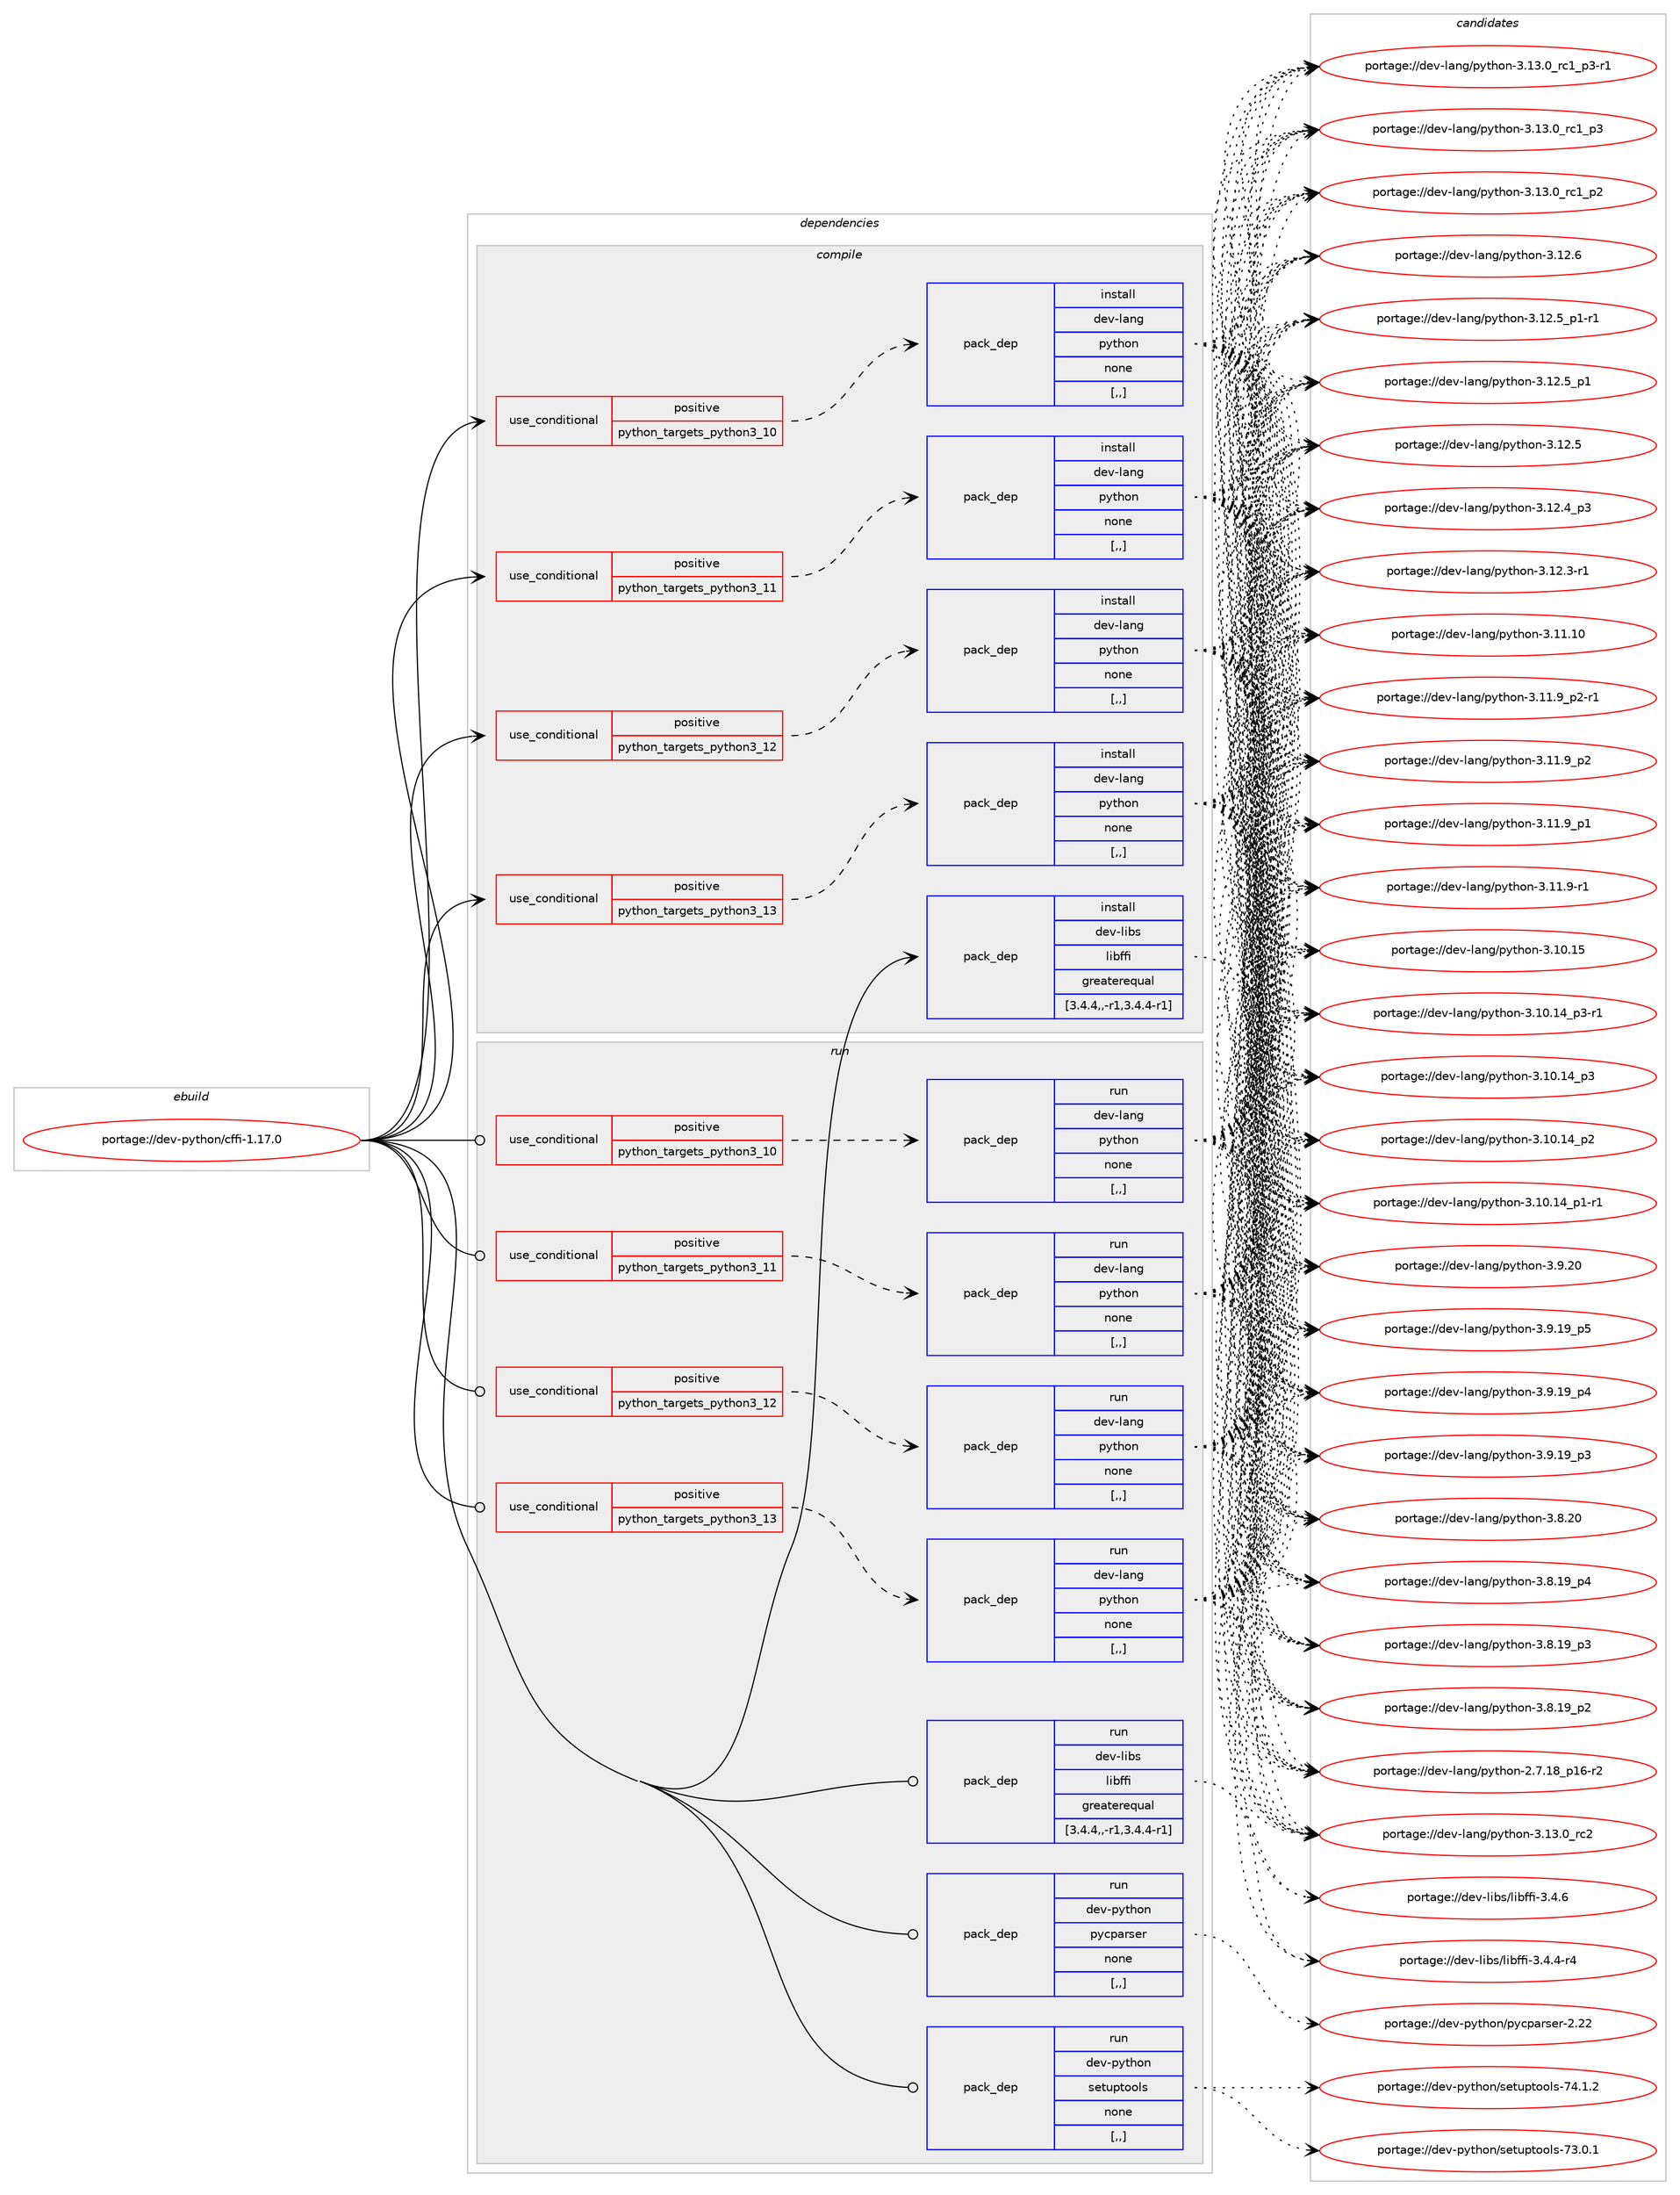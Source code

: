 digraph prolog {

# *************
# Graph options
# *************

newrank=true;
concentrate=true;
compound=true;
graph [rankdir=LR,fontname=Helvetica,fontsize=10,ranksep=1.5];#, ranksep=2.5, nodesep=0.2];
edge  [arrowhead=vee];
node  [fontname=Helvetica,fontsize=10];

# **********
# The ebuild
# **********

subgraph cluster_leftcol {
color=gray;
label=<<i>ebuild</i>>;
id [label="portage://dev-python/cffi-1.17.0", color=red, width=4, href="../dev-python/cffi-1.17.0.svg"];
}

# ****************
# The dependencies
# ****************

subgraph cluster_midcol {
color=gray;
label=<<i>dependencies</i>>;
subgraph cluster_compile {
fillcolor="#eeeeee";
style=filled;
label=<<i>compile</i>>;
subgraph cond161855 {
dependency637735 [label=<<TABLE BORDER="0" CELLBORDER="1" CELLSPACING="0" CELLPADDING="4"><TR><TD ROWSPAN="3" CELLPADDING="10">use_conditional</TD></TR><TR><TD>positive</TD></TR><TR><TD>python_targets_python3_10</TD></TR></TABLE>>, shape=none, color=red];
subgraph pack471063 {
dependency637736 [label=<<TABLE BORDER="0" CELLBORDER="1" CELLSPACING="0" CELLPADDING="4" WIDTH="220"><TR><TD ROWSPAN="6" CELLPADDING="30">pack_dep</TD></TR><TR><TD WIDTH="110">install</TD></TR><TR><TD>dev-lang</TD></TR><TR><TD>python</TD></TR><TR><TD>none</TD></TR><TR><TD>[,,]</TD></TR></TABLE>>, shape=none, color=blue];
}
dependency637735:e -> dependency637736:w [weight=20,style="dashed",arrowhead="vee"];
}
id:e -> dependency637735:w [weight=20,style="solid",arrowhead="vee"];
subgraph cond161856 {
dependency637737 [label=<<TABLE BORDER="0" CELLBORDER="1" CELLSPACING="0" CELLPADDING="4"><TR><TD ROWSPAN="3" CELLPADDING="10">use_conditional</TD></TR><TR><TD>positive</TD></TR><TR><TD>python_targets_python3_11</TD></TR></TABLE>>, shape=none, color=red];
subgraph pack471064 {
dependency637738 [label=<<TABLE BORDER="0" CELLBORDER="1" CELLSPACING="0" CELLPADDING="4" WIDTH="220"><TR><TD ROWSPAN="6" CELLPADDING="30">pack_dep</TD></TR><TR><TD WIDTH="110">install</TD></TR><TR><TD>dev-lang</TD></TR><TR><TD>python</TD></TR><TR><TD>none</TD></TR><TR><TD>[,,]</TD></TR></TABLE>>, shape=none, color=blue];
}
dependency637737:e -> dependency637738:w [weight=20,style="dashed",arrowhead="vee"];
}
id:e -> dependency637737:w [weight=20,style="solid",arrowhead="vee"];
subgraph cond161857 {
dependency637739 [label=<<TABLE BORDER="0" CELLBORDER="1" CELLSPACING="0" CELLPADDING="4"><TR><TD ROWSPAN="3" CELLPADDING="10">use_conditional</TD></TR><TR><TD>positive</TD></TR><TR><TD>python_targets_python3_12</TD></TR></TABLE>>, shape=none, color=red];
subgraph pack471065 {
dependency637740 [label=<<TABLE BORDER="0" CELLBORDER="1" CELLSPACING="0" CELLPADDING="4" WIDTH="220"><TR><TD ROWSPAN="6" CELLPADDING="30">pack_dep</TD></TR><TR><TD WIDTH="110">install</TD></TR><TR><TD>dev-lang</TD></TR><TR><TD>python</TD></TR><TR><TD>none</TD></TR><TR><TD>[,,]</TD></TR></TABLE>>, shape=none, color=blue];
}
dependency637739:e -> dependency637740:w [weight=20,style="dashed",arrowhead="vee"];
}
id:e -> dependency637739:w [weight=20,style="solid",arrowhead="vee"];
subgraph cond161858 {
dependency637741 [label=<<TABLE BORDER="0" CELLBORDER="1" CELLSPACING="0" CELLPADDING="4"><TR><TD ROWSPAN="3" CELLPADDING="10">use_conditional</TD></TR><TR><TD>positive</TD></TR><TR><TD>python_targets_python3_13</TD></TR></TABLE>>, shape=none, color=red];
subgraph pack471066 {
dependency637742 [label=<<TABLE BORDER="0" CELLBORDER="1" CELLSPACING="0" CELLPADDING="4" WIDTH="220"><TR><TD ROWSPAN="6" CELLPADDING="30">pack_dep</TD></TR><TR><TD WIDTH="110">install</TD></TR><TR><TD>dev-lang</TD></TR><TR><TD>python</TD></TR><TR><TD>none</TD></TR><TR><TD>[,,]</TD></TR></TABLE>>, shape=none, color=blue];
}
dependency637741:e -> dependency637742:w [weight=20,style="dashed",arrowhead="vee"];
}
id:e -> dependency637741:w [weight=20,style="solid",arrowhead="vee"];
subgraph pack471067 {
dependency637743 [label=<<TABLE BORDER="0" CELLBORDER="1" CELLSPACING="0" CELLPADDING="4" WIDTH="220"><TR><TD ROWSPAN="6" CELLPADDING="30">pack_dep</TD></TR><TR><TD WIDTH="110">install</TD></TR><TR><TD>dev-libs</TD></TR><TR><TD>libffi</TD></TR><TR><TD>greaterequal</TD></TR><TR><TD>[3.4.4,,-r1,3.4.4-r1]</TD></TR></TABLE>>, shape=none, color=blue];
}
id:e -> dependency637743:w [weight=20,style="solid",arrowhead="vee"];
}
subgraph cluster_compileandrun {
fillcolor="#eeeeee";
style=filled;
label=<<i>compile and run</i>>;
}
subgraph cluster_run {
fillcolor="#eeeeee";
style=filled;
label=<<i>run</i>>;
subgraph cond161859 {
dependency637744 [label=<<TABLE BORDER="0" CELLBORDER="1" CELLSPACING="0" CELLPADDING="4"><TR><TD ROWSPAN="3" CELLPADDING="10">use_conditional</TD></TR><TR><TD>positive</TD></TR><TR><TD>python_targets_python3_10</TD></TR></TABLE>>, shape=none, color=red];
subgraph pack471068 {
dependency637745 [label=<<TABLE BORDER="0" CELLBORDER="1" CELLSPACING="0" CELLPADDING="4" WIDTH="220"><TR><TD ROWSPAN="6" CELLPADDING="30">pack_dep</TD></TR><TR><TD WIDTH="110">run</TD></TR><TR><TD>dev-lang</TD></TR><TR><TD>python</TD></TR><TR><TD>none</TD></TR><TR><TD>[,,]</TD></TR></TABLE>>, shape=none, color=blue];
}
dependency637744:e -> dependency637745:w [weight=20,style="dashed",arrowhead="vee"];
}
id:e -> dependency637744:w [weight=20,style="solid",arrowhead="odot"];
subgraph cond161860 {
dependency637746 [label=<<TABLE BORDER="0" CELLBORDER="1" CELLSPACING="0" CELLPADDING="4"><TR><TD ROWSPAN="3" CELLPADDING="10">use_conditional</TD></TR><TR><TD>positive</TD></TR><TR><TD>python_targets_python3_11</TD></TR></TABLE>>, shape=none, color=red];
subgraph pack471069 {
dependency637747 [label=<<TABLE BORDER="0" CELLBORDER="1" CELLSPACING="0" CELLPADDING="4" WIDTH="220"><TR><TD ROWSPAN="6" CELLPADDING="30">pack_dep</TD></TR><TR><TD WIDTH="110">run</TD></TR><TR><TD>dev-lang</TD></TR><TR><TD>python</TD></TR><TR><TD>none</TD></TR><TR><TD>[,,]</TD></TR></TABLE>>, shape=none, color=blue];
}
dependency637746:e -> dependency637747:w [weight=20,style="dashed",arrowhead="vee"];
}
id:e -> dependency637746:w [weight=20,style="solid",arrowhead="odot"];
subgraph cond161861 {
dependency637748 [label=<<TABLE BORDER="0" CELLBORDER="1" CELLSPACING="0" CELLPADDING="4"><TR><TD ROWSPAN="3" CELLPADDING="10">use_conditional</TD></TR><TR><TD>positive</TD></TR><TR><TD>python_targets_python3_12</TD></TR></TABLE>>, shape=none, color=red];
subgraph pack471070 {
dependency637749 [label=<<TABLE BORDER="0" CELLBORDER="1" CELLSPACING="0" CELLPADDING="4" WIDTH="220"><TR><TD ROWSPAN="6" CELLPADDING="30">pack_dep</TD></TR><TR><TD WIDTH="110">run</TD></TR><TR><TD>dev-lang</TD></TR><TR><TD>python</TD></TR><TR><TD>none</TD></TR><TR><TD>[,,]</TD></TR></TABLE>>, shape=none, color=blue];
}
dependency637748:e -> dependency637749:w [weight=20,style="dashed",arrowhead="vee"];
}
id:e -> dependency637748:w [weight=20,style="solid",arrowhead="odot"];
subgraph cond161862 {
dependency637750 [label=<<TABLE BORDER="0" CELLBORDER="1" CELLSPACING="0" CELLPADDING="4"><TR><TD ROWSPAN="3" CELLPADDING="10">use_conditional</TD></TR><TR><TD>positive</TD></TR><TR><TD>python_targets_python3_13</TD></TR></TABLE>>, shape=none, color=red];
subgraph pack471071 {
dependency637751 [label=<<TABLE BORDER="0" CELLBORDER="1" CELLSPACING="0" CELLPADDING="4" WIDTH="220"><TR><TD ROWSPAN="6" CELLPADDING="30">pack_dep</TD></TR><TR><TD WIDTH="110">run</TD></TR><TR><TD>dev-lang</TD></TR><TR><TD>python</TD></TR><TR><TD>none</TD></TR><TR><TD>[,,]</TD></TR></TABLE>>, shape=none, color=blue];
}
dependency637750:e -> dependency637751:w [weight=20,style="dashed",arrowhead="vee"];
}
id:e -> dependency637750:w [weight=20,style="solid",arrowhead="odot"];
subgraph pack471072 {
dependency637752 [label=<<TABLE BORDER="0" CELLBORDER="1" CELLSPACING="0" CELLPADDING="4" WIDTH="220"><TR><TD ROWSPAN="6" CELLPADDING="30">pack_dep</TD></TR><TR><TD WIDTH="110">run</TD></TR><TR><TD>dev-libs</TD></TR><TR><TD>libffi</TD></TR><TR><TD>greaterequal</TD></TR><TR><TD>[3.4.4,,-r1,3.4.4-r1]</TD></TR></TABLE>>, shape=none, color=blue];
}
id:e -> dependency637752:w [weight=20,style="solid",arrowhead="odot"];
subgraph pack471073 {
dependency637753 [label=<<TABLE BORDER="0" CELLBORDER="1" CELLSPACING="0" CELLPADDING="4" WIDTH="220"><TR><TD ROWSPAN="6" CELLPADDING="30">pack_dep</TD></TR><TR><TD WIDTH="110">run</TD></TR><TR><TD>dev-python</TD></TR><TR><TD>pycparser</TD></TR><TR><TD>none</TD></TR><TR><TD>[,,]</TD></TR></TABLE>>, shape=none, color=blue];
}
id:e -> dependency637753:w [weight=20,style="solid",arrowhead="odot"];
subgraph pack471074 {
dependency637754 [label=<<TABLE BORDER="0" CELLBORDER="1" CELLSPACING="0" CELLPADDING="4" WIDTH="220"><TR><TD ROWSPAN="6" CELLPADDING="30">pack_dep</TD></TR><TR><TD WIDTH="110">run</TD></TR><TR><TD>dev-python</TD></TR><TR><TD>setuptools</TD></TR><TR><TD>none</TD></TR><TR><TD>[,,]</TD></TR></TABLE>>, shape=none, color=blue];
}
id:e -> dependency637754:w [weight=20,style="solid",arrowhead="odot"];
}
}

# **************
# The candidates
# **************

subgraph cluster_choices {
rank=same;
color=gray;
label=<<i>candidates</i>>;

subgraph choice471063 {
color=black;
nodesep=1;
choice10010111845108971101034711212111610411111045514649514648951149950 [label="portage://dev-lang/python-3.13.0_rc2", color=red, width=4,href="../dev-lang/python-3.13.0_rc2.svg"];
choice1001011184510897110103471121211161041111104551464951464895114994995112514511449 [label="portage://dev-lang/python-3.13.0_rc1_p3-r1", color=red, width=4,href="../dev-lang/python-3.13.0_rc1_p3-r1.svg"];
choice100101118451089711010347112121116104111110455146495146489511499499511251 [label="portage://dev-lang/python-3.13.0_rc1_p3", color=red, width=4,href="../dev-lang/python-3.13.0_rc1_p3.svg"];
choice100101118451089711010347112121116104111110455146495146489511499499511250 [label="portage://dev-lang/python-3.13.0_rc1_p2", color=red, width=4,href="../dev-lang/python-3.13.0_rc1_p2.svg"];
choice10010111845108971101034711212111610411111045514649504654 [label="portage://dev-lang/python-3.12.6", color=red, width=4,href="../dev-lang/python-3.12.6.svg"];
choice1001011184510897110103471121211161041111104551464950465395112494511449 [label="portage://dev-lang/python-3.12.5_p1-r1", color=red, width=4,href="../dev-lang/python-3.12.5_p1-r1.svg"];
choice100101118451089711010347112121116104111110455146495046539511249 [label="portage://dev-lang/python-3.12.5_p1", color=red, width=4,href="../dev-lang/python-3.12.5_p1.svg"];
choice10010111845108971101034711212111610411111045514649504653 [label="portage://dev-lang/python-3.12.5", color=red, width=4,href="../dev-lang/python-3.12.5.svg"];
choice100101118451089711010347112121116104111110455146495046529511251 [label="portage://dev-lang/python-3.12.4_p3", color=red, width=4,href="../dev-lang/python-3.12.4_p3.svg"];
choice100101118451089711010347112121116104111110455146495046514511449 [label="portage://dev-lang/python-3.12.3-r1", color=red, width=4,href="../dev-lang/python-3.12.3-r1.svg"];
choice1001011184510897110103471121211161041111104551464949464948 [label="portage://dev-lang/python-3.11.10", color=red, width=4,href="../dev-lang/python-3.11.10.svg"];
choice1001011184510897110103471121211161041111104551464949465795112504511449 [label="portage://dev-lang/python-3.11.9_p2-r1", color=red, width=4,href="../dev-lang/python-3.11.9_p2-r1.svg"];
choice100101118451089711010347112121116104111110455146494946579511250 [label="portage://dev-lang/python-3.11.9_p2", color=red, width=4,href="../dev-lang/python-3.11.9_p2.svg"];
choice100101118451089711010347112121116104111110455146494946579511249 [label="portage://dev-lang/python-3.11.9_p1", color=red, width=4,href="../dev-lang/python-3.11.9_p1.svg"];
choice100101118451089711010347112121116104111110455146494946574511449 [label="portage://dev-lang/python-3.11.9-r1", color=red, width=4,href="../dev-lang/python-3.11.9-r1.svg"];
choice1001011184510897110103471121211161041111104551464948464953 [label="portage://dev-lang/python-3.10.15", color=red, width=4,href="../dev-lang/python-3.10.15.svg"];
choice100101118451089711010347112121116104111110455146494846495295112514511449 [label="portage://dev-lang/python-3.10.14_p3-r1", color=red, width=4,href="../dev-lang/python-3.10.14_p3-r1.svg"];
choice10010111845108971101034711212111610411111045514649484649529511251 [label="portage://dev-lang/python-3.10.14_p3", color=red, width=4,href="../dev-lang/python-3.10.14_p3.svg"];
choice10010111845108971101034711212111610411111045514649484649529511250 [label="portage://dev-lang/python-3.10.14_p2", color=red, width=4,href="../dev-lang/python-3.10.14_p2.svg"];
choice100101118451089711010347112121116104111110455146494846495295112494511449 [label="portage://dev-lang/python-3.10.14_p1-r1", color=red, width=4,href="../dev-lang/python-3.10.14_p1-r1.svg"];
choice10010111845108971101034711212111610411111045514657465048 [label="portage://dev-lang/python-3.9.20", color=red, width=4,href="../dev-lang/python-3.9.20.svg"];
choice100101118451089711010347112121116104111110455146574649579511253 [label="portage://dev-lang/python-3.9.19_p5", color=red, width=4,href="../dev-lang/python-3.9.19_p5.svg"];
choice100101118451089711010347112121116104111110455146574649579511252 [label="portage://dev-lang/python-3.9.19_p4", color=red, width=4,href="../dev-lang/python-3.9.19_p4.svg"];
choice100101118451089711010347112121116104111110455146574649579511251 [label="portage://dev-lang/python-3.9.19_p3", color=red, width=4,href="../dev-lang/python-3.9.19_p3.svg"];
choice10010111845108971101034711212111610411111045514656465048 [label="portage://dev-lang/python-3.8.20", color=red, width=4,href="../dev-lang/python-3.8.20.svg"];
choice100101118451089711010347112121116104111110455146564649579511252 [label="portage://dev-lang/python-3.8.19_p4", color=red, width=4,href="../dev-lang/python-3.8.19_p4.svg"];
choice100101118451089711010347112121116104111110455146564649579511251 [label="portage://dev-lang/python-3.8.19_p3", color=red, width=4,href="../dev-lang/python-3.8.19_p3.svg"];
choice100101118451089711010347112121116104111110455146564649579511250 [label="portage://dev-lang/python-3.8.19_p2", color=red, width=4,href="../dev-lang/python-3.8.19_p2.svg"];
choice100101118451089711010347112121116104111110455046554649569511249544511450 [label="portage://dev-lang/python-2.7.18_p16-r2", color=red, width=4,href="../dev-lang/python-2.7.18_p16-r2.svg"];
dependency637736:e -> choice10010111845108971101034711212111610411111045514649514648951149950:w [style=dotted,weight="100"];
dependency637736:e -> choice1001011184510897110103471121211161041111104551464951464895114994995112514511449:w [style=dotted,weight="100"];
dependency637736:e -> choice100101118451089711010347112121116104111110455146495146489511499499511251:w [style=dotted,weight="100"];
dependency637736:e -> choice100101118451089711010347112121116104111110455146495146489511499499511250:w [style=dotted,weight="100"];
dependency637736:e -> choice10010111845108971101034711212111610411111045514649504654:w [style=dotted,weight="100"];
dependency637736:e -> choice1001011184510897110103471121211161041111104551464950465395112494511449:w [style=dotted,weight="100"];
dependency637736:e -> choice100101118451089711010347112121116104111110455146495046539511249:w [style=dotted,weight="100"];
dependency637736:e -> choice10010111845108971101034711212111610411111045514649504653:w [style=dotted,weight="100"];
dependency637736:e -> choice100101118451089711010347112121116104111110455146495046529511251:w [style=dotted,weight="100"];
dependency637736:e -> choice100101118451089711010347112121116104111110455146495046514511449:w [style=dotted,weight="100"];
dependency637736:e -> choice1001011184510897110103471121211161041111104551464949464948:w [style=dotted,weight="100"];
dependency637736:e -> choice1001011184510897110103471121211161041111104551464949465795112504511449:w [style=dotted,weight="100"];
dependency637736:e -> choice100101118451089711010347112121116104111110455146494946579511250:w [style=dotted,weight="100"];
dependency637736:e -> choice100101118451089711010347112121116104111110455146494946579511249:w [style=dotted,weight="100"];
dependency637736:e -> choice100101118451089711010347112121116104111110455146494946574511449:w [style=dotted,weight="100"];
dependency637736:e -> choice1001011184510897110103471121211161041111104551464948464953:w [style=dotted,weight="100"];
dependency637736:e -> choice100101118451089711010347112121116104111110455146494846495295112514511449:w [style=dotted,weight="100"];
dependency637736:e -> choice10010111845108971101034711212111610411111045514649484649529511251:w [style=dotted,weight="100"];
dependency637736:e -> choice10010111845108971101034711212111610411111045514649484649529511250:w [style=dotted,weight="100"];
dependency637736:e -> choice100101118451089711010347112121116104111110455146494846495295112494511449:w [style=dotted,weight="100"];
dependency637736:e -> choice10010111845108971101034711212111610411111045514657465048:w [style=dotted,weight="100"];
dependency637736:e -> choice100101118451089711010347112121116104111110455146574649579511253:w [style=dotted,weight="100"];
dependency637736:e -> choice100101118451089711010347112121116104111110455146574649579511252:w [style=dotted,weight="100"];
dependency637736:e -> choice100101118451089711010347112121116104111110455146574649579511251:w [style=dotted,weight="100"];
dependency637736:e -> choice10010111845108971101034711212111610411111045514656465048:w [style=dotted,weight="100"];
dependency637736:e -> choice100101118451089711010347112121116104111110455146564649579511252:w [style=dotted,weight="100"];
dependency637736:e -> choice100101118451089711010347112121116104111110455146564649579511251:w [style=dotted,weight="100"];
dependency637736:e -> choice100101118451089711010347112121116104111110455146564649579511250:w [style=dotted,weight="100"];
dependency637736:e -> choice100101118451089711010347112121116104111110455046554649569511249544511450:w [style=dotted,weight="100"];
}
subgraph choice471064 {
color=black;
nodesep=1;
choice10010111845108971101034711212111610411111045514649514648951149950 [label="portage://dev-lang/python-3.13.0_rc2", color=red, width=4,href="../dev-lang/python-3.13.0_rc2.svg"];
choice1001011184510897110103471121211161041111104551464951464895114994995112514511449 [label="portage://dev-lang/python-3.13.0_rc1_p3-r1", color=red, width=4,href="../dev-lang/python-3.13.0_rc1_p3-r1.svg"];
choice100101118451089711010347112121116104111110455146495146489511499499511251 [label="portage://dev-lang/python-3.13.0_rc1_p3", color=red, width=4,href="../dev-lang/python-3.13.0_rc1_p3.svg"];
choice100101118451089711010347112121116104111110455146495146489511499499511250 [label="portage://dev-lang/python-3.13.0_rc1_p2", color=red, width=4,href="../dev-lang/python-3.13.0_rc1_p2.svg"];
choice10010111845108971101034711212111610411111045514649504654 [label="portage://dev-lang/python-3.12.6", color=red, width=4,href="../dev-lang/python-3.12.6.svg"];
choice1001011184510897110103471121211161041111104551464950465395112494511449 [label="portage://dev-lang/python-3.12.5_p1-r1", color=red, width=4,href="../dev-lang/python-3.12.5_p1-r1.svg"];
choice100101118451089711010347112121116104111110455146495046539511249 [label="portage://dev-lang/python-3.12.5_p1", color=red, width=4,href="../dev-lang/python-3.12.5_p1.svg"];
choice10010111845108971101034711212111610411111045514649504653 [label="portage://dev-lang/python-3.12.5", color=red, width=4,href="../dev-lang/python-3.12.5.svg"];
choice100101118451089711010347112121116104111110455146495046529511251 [label="portage://dev-lang/python-3.12.4_p3", color=red, width=4,href="../dev-lang/python-3.12.4_p3.svg"];
choice100101118451089711010347112121116104111110455146495046514511449 [label="portage://dev-lang/python-3.12.3-r1", color=red, width=4,href="../dev-lang/python-3.12.3-r1.svg"];
choice1001011184510897110103471121211161041111104551464949464948 [label="portage://dev-lang/python-3.11.10", color=red, width=4,href="../dev-lang/python-3.11.10.svg"];
choice1001011184510897110103471121211161041111104551464949465795112504511449 [label="portage://dev-lang/python-3.11.9_p2-r1", color=red, width=4,href="../dev-lang/python-3.11.9_p2-r1.svg"];
choice100101118451089711010347112121116104111110455146494946579511250 [label="portage://dev-lang/python-3.11.9_p2", color=red, width=4,href="../dev-lang/python-3.11.9_p2.svg"];
choice100101118451089711010347112121116104111110455146494946579511249 [label="portage://dev-lang/python-3.11.9_p1", color=red, width=4,href="../dev-lang/python-3.11.9_p1.svg"];
choice100101118451089711010347112121116104111110455146494946574511449 [label="portage://dev-lang/python-3.11.9-r1", color=red, width=4,href="../dev-lang/python-3.11.9-r1.svg"];
choice1001011184510897110103471121211161041111104551464948464953 [label="portage://dev-lang/python-3.10.15", color=red, width=4,href="../dev-lang/python-3.10.15.svg"];
choice100101118451089711010347112121116104111110455146494846495295112514511449 [label="portage://dev-lang/python-3.10.14_p3-r1", color=red, width=4,href="../dev-lang/python-3.10.14_p3-r1.svg"];
choice10010111845108971101034711212111610411111045514649484649529511251 [label="portage://dev-lang/python-3.10.14_p3", color=red, width=4,href="../dev-lang/python-3.10.14_p3.svg"];
choice10010111845108971101034711212111610411111045514649484649529511250 [label="portage://dev-lang/python-3.10.14_p2", color=red, width=4,href="../dev-lang/python-3.10.14_p2.svg"];
choice100101118451089711010347112121116104111110455146494846495295112494511449 [label="portage://dev-lang/python-3.10.14_p1-r1", color=red, width=4,href="../dev-lang/python-3.10.14_p1-r1.svg"];
choice10010111845108971101034711212111610411111045514657465048 [label="portage://dev-lang/python-3.9.20", color=red, width=4,href="../dev-lang/python-3.9.20.svg"];
choice100101118451089711010347112121116104111110455146574649579511253 [label="portage://dev-lang/python-3.9.19_p5", color=red, width=4,href="../dev-lang/python-3.9.19_p5.svg"];
choice100101118451089711010347112121116104111110455146574649579511252 [label="portage://dev-lang/python-3.9.19_p4", color=red, width=4,href="../dev-lang/python-3.9.19_p4.svg"];
choice100101118451089711010347112121116104111110455146574649579511251 [label="portage://dev-lang/python-3.9.19_p3", color=red, width=4,href="../dev-lang/python-3.9.19_p3.svg"];
choice10010111845108971101034711212111610411111045514656465048 [label="portage://dev-lang/python-3.8.20", color=red, width=4,href="../dev-lang/python-3.8.20.svg"];
choice100101118451089711010347112121116104111110455146564649579511252 [label="portage://dev-lang/python-3.8.19_p4", color=red, width=4,href="../dev-lang/python-3.8.19_p4.svg"];
choice100101118451089711010347112121116104111110455146564649579511251 [label="portage://dev-lang/python-3.8.19_p3", color=red, width=4,href="../dev-lang/python-3.8.19_p3.svg"];
choice100101118451089711010347112121116104111110455146564649579511250 [label="portage://dev-lang/python-3.8.19_p2", color=red, width=4,href="../dev-lang/python-3.8.19_p2.svg"];
choice100101118451089711010347112121116104111110455046554649569511249544511450 [label="portage://dev-lang/python-2.7.18_p16-r2", color=red, width=4,href="../dev-lang/python-2.7.18_p16-r2.svg"];
dependency637738:e -> choice10010111845108971101034711212111610411111045514649514648951149950:w [style=dotted,weight="100"];
dependency637738:e -> choice1001011184510897110103471121211161041111104551464951464895114994995112514511449:w [style=dotted,weight="100"];
dependency637738:e -> choice100101118451089711010347112121116104111110455146495146489511499499511251:w [style=dotted,weight="100"];
dependency637738:e -> choice100101118451089711010347112121116104111110455146495146489511499499511250:w [style=dotted,weight="100"];
dependency637738:e -> choice10010111845108971101034711212111610411111045514649504654:w [style=dotted,weight="100"];
dependency637738:e -> choice1001011184510897110103471121211161041111104551464950465395112494511449:w [style=dotted,weight="100"];
dependency637738:e -> choice100101118451089711010347112121116104111110455146495046539511249:w [style=dotted,weight="100"];
dependency637738:e -> choice10010111845108971101034711212111610411111045514649504653:w [style=dotted,weight="100"];
dependency637738:e -> choice100101118451089711010347112121116104111110455146495046529511251:w [style=dotted,weight="100"];
dependency637738:e -> choice100101118451089711010347112121116104111110455146495046514511449:w [style=dotted,weight="100"];
dependency637738:e -> choice1001011184510897110103471121211161041111104551464949464948:w [style=dotted,weight="100"];
dependency637738:e -> choice1001011184510897110103471121211161041111104551464949465795112504511449:w [style=dotted,weight="100"];
dependency637738:e -> choice100101118451089711010347112121116104111110455146494946579511250:w [style=dotted,weight="100"];
dependency637738:e -> choice100101118451089711010347112121116104111110455146494946579511249:w [style=dotted,weight="100"];
dependency637738:e -> choice100101118451089711010347112121116104111110455146494946574511449:w [style=dotted,weight="100"];
dependency637738:e -> choice1001011184510897110103471121211161041111104551464948464953:w [style=dotted,weight="100"];
dependency637738:e -> choice100101118451089711010347112121116104111110455146494846495295112514511449:w [style=dotted,weight="100"];
dependency637738:e -> choice10010111845108971101034711212111610411111045514649484649529511251:w [style=dotted,weight="100"];
dependency637738:e -> choice10010111845108971101034711212111610411111045514649484649529511250:w [style=dotted,weight="100"];
dependency637738:e -> choice100101118451089711010347112121116104111110455146494846495295112494511449:w [style=dotted,weight="100"];
dependency637738:e -> choice10010111845108971101034711212111610411111045514657465048:w [style=dotted,weight="100"];
dependency637738:e -> choice100101118451089711010347112121116104111110455146574649579511253:w [style=dotted,weight="100"];
dependency637738:e -> choice100101118451089711010347112121116104111110455146574649579511252:w [style=dotted,weight="100"];
dependency637738:e -> choice100101118451089711010347112121116104111110455146574649579511251:w [style=dotted,weight="100"];
dependency637738:e -> choice10010111845108971101034711212111610411111045514656465048:w [style=dotted,weight="100"];
dependency637738:e -> choice100101118451089711010347112121116104111110455146564649579511252:w [style=dotted,weight="100"];
dependency637738:e -> choice100101118451089711010347112121116104111110455146564649579511251:w [style=dotted,weight="100"];
dependency637738:e -> choice100101118451089711010347112121116104111110455146564649579511250:w [style=dotted,weight="100"];
dependency637738:e -> choice100101118451089711010347112121116104111110455046554649569511249544511450:w [style=dotted,weight="100"];
}
subgraph choice471065 {
color=black;
nodesep=1;
choice10010111845108971101034711212111610411111045514649514648951149950 [label="portage://dev-lang/python-3.13.0_rc2", color=red, width=4,href="../dev-lang/python-3.13.0_rc2.svg"];
choice1001011184510897110103471121211161041111104551464951464895114994995112514511449 [label="portage://dev-lang/python-3.13.0_rc1_p3-r1", color=red, width=4,href="../dev-lang/python-3.13.0_rc1_p3-r1.svg"];
choice100101118451089711010347112121116104111110455146495146489511499499511251 [label="portage://dev-lang/python-3.13.0_rc1_p3", color=red, width=4,href="../dev-lang/python-3.13.0_rc1_p3.svg"];
choice100101118451089711010347112121116104111110455146495146489511499499511250 [label="portage://dev-lang/python-3.13.0_rc1_p2", color=red, width=4,href="../dev-lang/python-3.13.0_rc1_p2.svg"];
choice10010111845108971101034711212111610411111045514649504654 [label="portage://dev-lang/python-3.12.6", color=red, width=4,href="../dev-lang/python-3.12.6.svg"];
choice1001011184510897110103471121211161041111104551464950465395112494511449 [label="portage://dev-lang/python-3.12.5_p1-r1", color=red, width=4,href="../dev-lang/python-3.12.5_p1-r1.svg"];
choice100101118451089711010347112121116104111110455146495046539511249 [label="portage://dev-lang/python-3.12.5_p1", color=red, width=4,href="../dev-lang/python-3.12.5_p1.svg"];
choice10010111845108971101034711212111610411111045514649504653 [label="portage://dev-lang/python-3.12.5", color=red, width=4,href="../dev-lang/python-3.12.5.svg"];
choice100101118451089711010347112121116104111110455146495046529511251 [label="portage://dev-lang/python-3.12.4_p3", color=red, width=4,href="../dev-lang/python-3.12.4_p3.svg"];
choice100101118451089711010347112121116104111110455146495046514511449 [label="portage://dev-lang/python-3.12.3-r1", color=red, width=4,href="../dev-lang/python-3.12.3-r1.svg"];
choice1001011184510897110103471121211161041111104551464949464948 [label="portage://dev-lang/python-3.11.10", color=red, width=4,href="../dev-lang/python-3.11.10.svg"];
choice1001011184510897110103471121211161041111104551464949465795112504511449 [label="portage://dev-lang/python-3.11.9_p2-r1", color=red, width=4,href="../dev-lang/python-3.11.9_p2-r1.svg"];
choice100101118451089711010347112121116104111110455146494946579511250 [label="portage://dev-lang/python-3.11.9_p2", color=red, width=4,href="../dev-lang/python-3.11.9_p2.svg"];
choice100101118451089711010347112121116104111110455146494946579511249 [label="portage://dev-lang/python-3.11.9_p1", color=red, width=4,href="../dev-lang/python-3.11.9_p1.svg"];
choice100101118451089711010347112121116104111110455146494946574511449 [label="portage://dev-lang/python-3.11.9-r1", color=red, width=4,href="../dev-lang/python-3.11.9-r1.svg"];
choice1001011184510897110103471121211161041111104551464948464953 [label="portage://dev-lang/python-3.10.15", color=red, width=4,href="../dev-lang/python-3.10.15.svg"];
choice100101118451089711010347112121116104111110455146494846495295112514511449 [label="portage://dev-lang/python-3.10.14_p3-r1", color=red, width=4,href="../dev-lang/python-3.10.14_p3-r1.svg"];
choice10010111845108971101034711212111610411111045514649484649529511251 [label="portage://dev-lang/python-3.10.14_p3", color=red, width=4,href="../dev-lang/python-3.10.14_p3.svg"];
choice10010111845108971101034711212111610411111045514649484649529511250 [label="portage://dev-lang/python-3.10.14_p2", color=red, width=4,href="../dev-lang/python-3.10.14_p2.svg"];
choice100101118451089711010347112121116104111110455146494846495295112494511449 [label="portage://dev-lang/python-3.10.14_p1-r1", color=red, width=4,href="../dev-lang/python-3.10.14_p1-r1.svg"];
choice10010111845108971101034711212111610411111045514657465048 [label="portage://dev-lang/python-3.9.20", color=red, width=4,href="../dev-lang/python-3.9.20.svg"];
choice100101118451089711010347112121116104111110455146574649579511253 [label="portage://dev-lang/python-3.9.19_p5", color=red, width=4,href="../dev-lang/python-3.9.19_p5.svg"];
choice100101118451089711010347112121116104111110455146574649579511252 [label="portage://dev-lang/python-3.9.19_p4", color=red, width=4,href="../dev-lang/python-3.9.19_p4.svg"];
choice100101118451089711010347112121116104111110455146574649579511251 [label="portage://dev-lang/python-3.9.19_p3", color=red, width=4,href="../dev-lang/python-3.9.19_p3.svg"];
choice10010111845108971101034711212111610411111045514656465048 [label="portage://dev-lang/python-3.8.20", color=red, width=4,href="../dev-lang/python-3.8.20.svg"];
choice100101118451089711010347112121116104111110455146564649579511252 [label="portage://dev-lang/python-3.8.19_p4", color=red, width=4,href="../dev-lang/python-3.8.19_p4.svg"];
choice100101118451089711010347112121116104111110455146564649579511251 [label="portage://dev-lang/python-3.8.19_p3", color=red, width=4,href="../dev-lang/python-3.8.19_p3.svg"];
choice100101118451089711010347112121116104111110455146564649579511250 [label="portage://dev-lang/python-3.8.19_p2", color=red, width=4,href="../dev-lang/python-3.8.19_p2.svg"];
choice100101118451089711010347112121116104111110455046554649569511249544511450 [label="portage://dev-lang/python-2.7.18_p16-r2", color=red, width=4,href="../dev-lang/python-2.7.18_p16-r2.svg"];
dependency637740:e -> choice10010111845108971101034711212111610411111045514649514648951149950:w [style=dotted,weight="100"];
dependency637740:e -> choice1001011184510897110103471121211161041111104551464951464895114994995112514511449:w [style=dotted,weight="100"];
dependency637740:e -> choice100101118451089711010347112121116104111110455146495146489511499499511251:w [style=dotted,weight="100"];
dependency637740:e -> choice100101118451089711010347112121116104111110455146495146489511499499511250:w [style=dotted,weight="100"];
dependency637740:e -> choice10010111845108971101034711212111610411111045514649504654:w [style=dotted,weight="100"];
dependency637740:e -> choice1001011184510897110103471121211161041111104551464950465395112494511449:w [style=dotted,weight="100"];
dependency637740:e -> choice100101118451089711010347112121116104111110455146495046539511249:w [style=dotted,weight="100"];
dependency637740:e -> choice10010111845108971101034711212111610411111045514649504653:w [style=dotted,weight="100"];
dependency637740:e -> choice100101118451089711010347112121116104111110455146495046529511251:w [style=dotted,weight="100"];
dependency637740:e -> choice100101118451089711010347112121116104111110455146495046514511449:w [style=dotted,weight="100"];
dependency637740:e -> choice1001011184510897110103471121211161041111104551464949464948:w [style=dotted,weight="100"];
dependency637740:e -> choice1001011184510897110103471121211161041111104551464949465795112504511449:w [style=dotted,weight="100"];
dependency637740:e -> choice100101118451089711010347112121116104111110455146494946579511250:w [style=dotted,weight="100"];
dependency637740:e -> choice100101118451089711010347112121116104111110455146494946579511249:w [style=dotted,weight="100"];
dependency637740:e -> choice100101118451089711010347112121116104111110455146494946574511449:w [style=dotted,weight="100"];
dependency637740:e -> choice1001011184510897110103471121211161041111104551464948464953:w [style=dotted,weight="100"];
dependency637740:e -> choice100101118451089711010347112121116104111110455146494846495295112514511449:w [style=dotted,weight="100"];
dependency637740:e -> choice10010111845108971101034711212111610411111045514649484649529511251:w [style=dotted,weight="100"];
dependency637740:e -> choice10010111845108971101034711212111610411111045514649484649529511250:w [style=dotted,weight="100"];
dependency637740:e -> choice100101118451089711010347112121116104111110455146494846495295112494511449:w [style=dotted,weight="100"];
dependency637740:e -> choice10010111845108971101034711212111610411111045514657465048:w [style=dotted,weight="100"];
dependency637740:e -> choice100101118451089711010347112121116104111110455146574649579511253:w [style=dotted,weight="100"];
dependency637740:e -> choice100101118451089711010347112121116104111110455146574649579511252:w [style=dotted,weight="100"];
dependency637740:e -> choice100101118451089711010347112121116104111110455146574649579511251:w [style=dotted,weight="100"];
dependency637740:e -> choice10010111845108971101034711212111610411111045514656465048:w [style=dotted,weight="100"];
dependency637740:e -> choice100101118451089711010347112121116104111110455146564649579511252:w [style=dotted,weight="100"];
dependency637740:e -> choice100101118451089711010347112121116104111110455146564649579511251:w [style=dotted,weight="100"];
dependency637740:e -> choice100101118451089711010347112121116104111110455146564649579511250:w [style=dotted,weight="100"];
dependency637740:e -> choice100101118451089711010347112121116104111110455046554649569511249544511450:w [style=dotted,weight="100"];
}
subgraph choice471066 {
color=black;
nodesep=1;
choice10010111845108971101034711212111610411111045514649514648951149950 [label="portage://dev-lang/python-3.13.0_rc2", color=red, width=4,href="../dev-lang/python-3.13.0_rc2.svg"];
choice1001011184510897110103471121211161041111104551464951464895114994995112514511449 [label="portage://dev-lang/python-3.13.0_rc1_p3-r1", color=red, width=4,href="../dev-lang/python-3.13.0_rc1_p3-r1.svg"];
choice100101118451089711010347112121116104111110455146495146489511499499511251 [label="portage://dev-lang/python-3.13.0_rc1_p3", color=red, width=4,href="../dev-lang/python-3.13.0_rc1_p3.svg"];
choice100101118451089711010347112121116104111110455146495146489511499499511250 [label="portage://dev-lang/python-3.13.0_rc1_p2", color=red, width=4,href="../dev-lang/python-3.13.0_rc1_p2.svg"];
choice10010111845108971101034711212111610411111045514649504654 [label="portage://dev-lang/python-3.12.6", color=red, width=4,href="../dev-lang/python-3.12.6.svg"];
choice1001011184510897110103471121211161041111104551464950465395112494511449 [label="portage://dev-lang/python-3.12.5_p1-r1", color=red, width=4,href="../dev-lang/python-3.12.5_p1-r1.svg"];
choice100101118451089711010347112121116104111110455146495046539511249 [label="portage://dev-lang/python-3.12.5_p1", color=red, width=4,href="../dev-lang/python-3.12.5_p1.svg"];
choice10010111845108971101034711212111610411111045514649504653 [label="portage://dev-lang/python-3.12.5", color=red, width=4,href="../dev-lang/python-3.12.5.svg"];
choice100101118451089711010347112121116104111110455146495046529511251 [label="portage://dev-lang/python-3.12.4_p3", color=red, width=4,href="../dev-lang/python-3.12.4_p3.svg"];
choice100101118451089711010347112121116104111110455146495046514511449 [label="portage://dev-lang/python-3.12.3-r1", color=red, width=4,href="../dev-lang/python-3.12.3-r1.svg"];
choice1001011184510897110103471121211161041111104551464949464948 [label="portage://dev-lang/python-3.11.10", color=red, width=4,href="../dev-lang/python-3.11.10.svg"];
choice1001011184510897110103471121211161041111104551464949465795112504511449 [label="portage://dev-lang/python-3.11.9_p2-r1", color=red, width=4,href="../dev-lang/python-3.11.9_p2-r1.svg"];
choice100101118451089711010347112121116104111110455146494946579511250 [label="portage://dev-lang/python-3.11.9_p2", color=red, width=4,href="../dev-lang/python-3.11.9_p2.svg"];
choice100101118451089711010347112121116104111110455146494946579511249 [label="portage://dev-lang/python-3.11.9_p1", color=red, width=4,href="../dev-lang/python-3.11.9_p1.svg"];
choice100101118451089711010347112121116104111110455146494946574511449 [label="portage://dev-lang/python-3.11.9-r1", color=red, width=4,href="../dev-lang/python-3.11.9-r1.svg"];
choice1001011184510897110103471121211161041111104551464948464953 [label="portage://dev-lang/python-3.10.15", color=red, width=4,href="../dev-lang/python-3.10.15.svg"];
choice100101118451089711010347112121116104111110455146494846495295112514511449 [label="portage://dev-lang/python-3.10.14_p3-r1", color=red, width=4,href="../dev-lang/python-3.10.14_p3-r1.svg"];
choice10010111845108971101034711212111610411111045514649484649529511251 [label="portage://dev-lang/python-3.10.14_p3", color=red, width=4,href="../dev-lang/python-3.10.14_p3.svg"];
choice10010111845108971101034711212111610411111045514649484649529511250 [label="portage://dev-lang/python-3.10.14_p2", color=red, width=4,href="../dev-lang/python-3.10.14_p2.svg"];
choice100101118451089711010347112121116104111110455146494846495295112494511449 [label="portage://dev-lang/python-3.10.14_p1-r1", color=red, width=4,href="../dev-lang/python-3.10.14_p1-r1.svg"];
choice10010111845108971101034711212111610411111045514657465048 [label="portage://dev-lang/python-3.9.20", color=red, width=4,href="../dev-lang/python-3.9.20.svg"];
choice100101118451089711010347112121116104111110455146574649579511253 [label="portage://dev-lang/python-3.9.19_p5", color=red, width=4,href="../dev-lang/python-3.9.19_p5.svg"];
choice100101118451089711010347112121116104111110455146574649579511252 [label="portage://dev-lang/python-3.9.19_p4", color=red, width=4,href="../dev-lang/python-3.9.19_p4.svg"];
choice100101118451089711010347112121116104111110455146574649579511251 [label="portage://dev-lang/python-3.9.19_p3", color=red, width=4,href="../dev-lang/python-3.9.19_p3.svg"];
choice10010111845108971101034711212111610411111045514656465048 [label="portage://dev-lang/python-3.8.20", color=red, width=4,href="../dev-lang/python-3.8.20.svg"];
choice100101118451089711010347112121116104111110455146564649579511252 [label="portage://dev-lang/python-3.8.19_p4", color=red, width=4,href="../dev-lang/python-3.8.19_p4.svg"];
choice100101118451089711010347112121116104111110455146564649579511251 [label="portage://dev-lang/python-3.8.19_p3", color=red, width=4,href="../dev-lang/python-3.8.19_p3.svg"];
choice100101118451089711010347112121116104111110455146564649579511250 [label="portage://dev-lang/python-3.8.19_p2", color=red, width=4,href="../dev-lang/python-3.8.19_p2.svg"];
choice100101118451089711010347112121116104111110455046554649569511249544511450 [label="portage://dev-lang/python-2.7.18_p16-r2", color=red, width=4,href="../dev-lang/python-2.7.18_p16-r2.svg"];
dependency637742:e -> choice10010111845108971101034711212111610411111045514649514648951149950:w [style=dotted,weight="100"];
dependency637742:e -> choice1001011184510897110103471121211161041111104551464951464895114994995112514511449:w [style=dotted,weight="100"];
dependency637742:e -> choice100101118451089711010347112121116104111110455146495146489511499499511251:w [style=dotted,weight="100"];
dependency637742:e -> choice100101118451089711010347112121116104111110455146495146489511499499511250:w [style=dotted,weight="100"];
dependency637742:e -> choice10010111845108971101034711212111610411111045514649504654:w [style=dotted,weight="100"];
dependency637742:e -> choice1001011184510897110103471121211161041111104551464950465395112494511449:w [style=dotted,weight="100"];
dependency637742:e -> choice100101118451089711010347112121116104111110455146495046539511249:w [style=dotted,weight="100"];
dependency637742:e -> choice10010111845108971101034711212111610411111045514649504653:w [style=dotted,weight="100"];
dependency637742:e -> choice100101118451089711010347112121116104111110455146495046529511251:w [style=dotted,weight="100"];
dependency637742:e -> choice100101118451089711010347112121116104111110455146495046514511449:w [style=dotted,weight="100"];
dependency637742:e -> choice1001011184510897110103471121211161041111104551464949464948:w [style=dotted,weight="100"];
dependency637742:e -> choice1001011184510897110103471121211161041111104551464949465795112504511449:w [style=dotted,weight="100"];
dependency637742:e -> choice100101118451089711010347112121116104111110455146494946579511250:w [style=dotted,weight="100"];
dependency637742:e -> choice100101118451089711010347112121116104111110455146494946579511249:w [style=dotted,weight="100"];
dependency637742:e -> choice100101118451089711010347112121116104111110455146494946574511449:w [style=dotted,weight="100"];
dependency637742:e -> choice1001011184510897110103471121211161041111104551464948464953:w [style=dotted,weight="100"];
dependency637742:e -> choice100101118451089711010347112121116104111110455146494846495295112514511449:w [style=dotted,weight="100"];
dependency637742:e -> choice10010111845108971101034711212111610411111045514649484649529511251:w [style=dotted,weight="100"];
dependency637742:e -> choice10010111845108971101034711212111610411111045514649484649529511250:w [style=dotted,weight="100"];
dependency637742:e -> choice100101118451089711010347112121116104111110455146494846495295112494511449:w [style=dotted,weight="100"];
dependency637742:e -> choice10010111845108971101034711212111610411111045514657465048:w [style=dotted,weight="100"];
dependency637742:e -> choice100101118451089711010347112121116104111110455146574649579511253:w [style=dotted,weight="100"];
dependency637742:e -> choice100101118451089711010347112121116104111110455146574649579511252:w [style=dotted,weight="100"];
dependency637742:e -> choice100101118451089711010347112121116104111110455146574649579511251:w [style=dotted,weight="100"];
dependency637742:e -> choice10010111845108971101034711212111610411111045514656465048:w [style=dotted,weight="100"];
dependency637742:e -> choice100101118451089711010347112121116104111110455146564649579511252:w [style=dotted,weight="100"];
dependency637742:e -> choice100101118451089711010347112121116104111110455146564649579511251:w [style=dotted,weight="100"];
dependency637742:e -> choice100101118451089711010347112121116104111110455146564649579511250:w [style=dotted,weight="100"];
dependency637742:e -> choice100101118451089711010347112121116104111110455046554649569511249544511450:w [style=dotted,weight="100"];
}
subgraph choice471067 {
color=black;
nodesep=1;
choice10010111845108105981154710810598102102105455146524654 [label="portage://dev-libs/libffi-3.4.6", color=red, width=4,href="../dev-libs/libffi-3.4.6.svg"];
choice100101118451081059811547108105981021021054551465246524511452 [label="portage://dev-libs/libffi-3.4.4-r4", color=red, width=4,href="../dev-libs/libffi-3.4.4-r4.svg"];
dependency637743:e -> choice10010111845108105981154710810598102102105455146524654:w [style=dotted,weight="100"];
dependency637743:e -> choice100101118451081059811547108105981021021054551465246524511452:w [style=dotted,weight="100"];
}
subgraph choice471068 {
color=black;
nodesep=1;
choice10010111845108971101034711212111610411111045514649514648951149950 [label="portage://dev-lang/python-3.13.0_rc2", color=red, width=4,href="../dev-lang/python-3.13.0_rc2.svg"];
choice1001011184510897110103471121211161041111104551464951464895114994995112514511449 [label="portage://dev-lang/python-3.13.0_rc1_p3-r1", color=red, width=4,href="../dev-lang/python-3.13.0_rc1_p3-r1.svg"];
choice100101118451089711010347112121116104111110455146495146489511499499511251 [label="portage://dev-lang/python-3.13.0_rc1_p3", color=red, width=4,href="../dev-lang/python-3.13.0_rc1_p3.svg"];
choice100101118451089711010347112121116104111110455146495146489511499499511250 [label="portage://dev-lang/python-3.13.0_rc1_p2", color=red, width=4,href="../dev-lang/python-3.13.0_rc1_p2.svg"];
choice10010111845108971101034711212111610411111045514649504654 [label="portage://dev-lang/python-3.12.6", color=red, width=4,href="../dev-lang/python-3.12.6.svg"];
choice1001011184510897110103471121211161041111104551464950465395112494511449 [label="portage://dev-lang/python-3.12.5_p1-r1", color=red, width=4,href="../dev-lang/python-3.12.5_p1-r1.svg"];
choice100101118451089711010347112121116104111110455146495046539511249 [label="portage://dev-lang/python-3.12.5_p1", color=red, width=4,href="../dev-lang/python-3.12.5_p1.svg"];
choice10010111845108971101034711212111610411111045514649504653 [label="portage://dev-lang/python-3.12.5", color=red, width=4,href="../dev-lang/python-3.12.5.svg"];
choice100101118451089711010347112121116104111110455146495046529511251 [label="portage://dev-lang/python-3.12.4_p3", color=red, width=4,href="../dev-lang/python-3.12.4_p3.svg"];
choice100101118451089711010347112121116104111110455146495046514511449 [label="portage://dev-lang/python-3.12.3-r1", color=red, width=4,href="../dev-lang/python-3.12.3-r1.svg"];
choice1001011184510897110103471121211161041111104551464949464948 [label="portage://dev-lang/python-3.11.10", color=red, width=4,href="../dev-lang/python-3.11.10.svg"];
choice1001011184510897110103471121211161041111104551464949465795112504511449 [label="portage://dev-lang/python-3.11.9_p2-r1", color=red, width=4,href="../dev-lang/python-3.11.9_p2-r1.svg"];
choice100101118451089711010347112121116104111110455146494946579511250 [label="portage://dev-lang/python-3.11.9_p2", color=red, width=4,href="../dev-lang/python-3.11.9_p2.svg"];
choice100101118451089711010347112121116104111110455146494946579511249 [label="portage://dev-lang/python-3.11.9_p1", color=red, width=4,href="../dev-lang/python-3.11.9_p1.svg"];
choice100101118451089711010347112121116104111110455146494946574511449 [label="portage://dev-lang/python-3.11.9-r1", color=red, width=4,href="../dev-lang/python-3.11.9-r1.svg"];
choice1001011184510897110103471121211161041111104551464948464953 [label="portage://dev-lang/python-3.10.15", color=red, width=4,href="../dev-lang/python-3.10.15.svg"];
choice100101118451089711010347112121116104111110455146494846495295112514511449 [label="portage://dev-lang/python-3.10.14_p3-r1", color=red, width=4,href="../dev-lang/python-3.10.14_p3-r1.svg"];
choice10010111845108971101034711212111610411111045514649484649529511251 [label="portage://dev-lang/python-3.10.14_p3", color=red, width=4,href="../dev-lang/python-3.10.14_p3.svg"];
choice10010111845108971101034711212111610411111045514649484649529511250 [label="portage://dev-lang/python-3.10.14_p2", color=red, width=4,href="../dev-lang/python-3.10.14_p2.svg"];
choice100101118451089711010347112121116104111110455146494846495295112494511449 [label="portage://dev-lang/python-3.10.14_p1-r1", color=red, width=4,href="../dev-lang/python-3.10.14_p1-r1.svg"];
choice10010111845108971101034711212111610411111045514657465048 [label="portage://dev-lang/python-3.9.20", color=red, width=4,href="../dev-lang/python-3.9.20.svg"];
choice100101118451089711010347112121116104111110455146574649579511253 [label="portage://dev-lang/python-3.9.19_p5", color=red, width=4,href="../dev-lang/python-3.9.19_p5.svg"];
choice100101118451089711010347112121116104111110455146574649579511252 [label="portage://dev-lang/python-3.9.19_p4", color=red, width=4,href="../dev-lang/python-3.9.19_p4.svg"];
choice100101118451089711010347112121116104111110455146574649579511251 [label="portage://dev-lang/python-3.9.19_p3", color=red, width=4,href="../dev-lang/python-3.9.19_p3.svg"];
choice10010111845108971101034711212111610411111045514656465048 [label="portage://dev-lang/python-3.8.20", color=red, width=4,href="../dev-lang/python-3.8.20.svg"];
choice100101118451089711010347112121116104111110455146564649579511252 [label="portage://dev-lang/python-3.8.19_p4", color=red, width=4,href="../dev-lang/python-3.8.19_p4.svg"];
choice100101118451089711010347112121116104111110455146564649579511251 [label="portage://dev-lang/python-3.8.19_p3", color=red, width=4,href="../dev-lang/python-3.8.19_p3.svg"];
choice100101118451089711010347112121116104111110455146564649579511250 [label="portage://dev-lang/python-3.8.19_p2", color=red, width=4,href="../dev-lang/python-3.8.19_p2.svg"];
choice100101118451089711010347112121116104111110455046554649569511249544511450 [label="portage://dev-lang/python-2.7.18_p16-r2", color=red, width=4,href="../dev-lang/python-2.7.18_p16-r2.svg"];
dependency637745:e -> choice10010111845108971101034711212111610411111045514649514648951149950:w [style=dotted,weight="100"];
dependency637745:e -> choice1001011184510897110103471121211161041111104551464951464895114994995112514511449:w [style=dotted,weight="100"];
dependency637745:e -> choice100101118451089711010347112121116104111110455146495146489511499499511251:w [style=dotted,weight="100"];
dependency637745:e -> choice100101118451089711010347112121116104111110455146495146489511499499511250:w [style=dotted,weight="100"];
dependency637745:e -> choice10010111845108971101034711212111610411111045514649504654:w [style=dotted,weight="100"];
dependency637745:e -> choice1001011184510897110103471121211161041111104551464950465395112494511449:w [style=dotted,weight="100"];
dependency637745:e -> choice100101118451089711010347112121116104111110455146495046539511249:w [style=dotted,weight="100"];
dependency637745:e -> choice10010111845108971101034711212111610411111045514649504653:w [style=dotted,weight="100"];
dependency637745:e -> choice100101118451089711010347112121116104111110455146495046529511251:w [style=dotted,weight="100"];
dependency637745:e -> choice100101118451089711010347112121116104111110455146495046514511449:w [style=dotted,weight="100"];
dependency637745:e -> choice1001011184510897110103471121211161041111104551464949464948:w [style=dotted,weight="100"];
dependency637745:e -> choice1001011184510897110103471121211161041111104551464949465795112504511449:w [style=dotted,weight="100"];
dependency637745:e -> choice100101118451089711010347112121116104111110455146494946579511250:w [style=dotted,weight="100"];
dependency637745:e -> choice100101118451089711010347112121116104111110455146494946579511249:w [style=dotted,weight="100"];
dependency637745:e -> choice100101118451089711010347112121116104111110455146494946574511449:w [style=dotted,weight="100"];
dependency637745:e -> choice1001011184510897110103471121211161041111104551464948464953:w [style=dotted,weight="100"];
dependency637745:e -> choice100101118451089711010347112121116104111110455146494846495295112514511449:w [style=dotted,weight="100"];
dependency637745:e -> choice10010111845108971101034711212111610411111045514649484649529511251:w [style=dotted,weight="100"];
dependency637745:e -> choice10010111845108971101034711212111610411111045514649484649529511250:w [style=dotted,weight="100"];
dependency637745:e -> choice100101118451089711010347112121116104111110455146494846495295112494511449:w [style=dotted,weight="100"];
dependency637745:e -> choice10010111845108971101034711212111610411111045514657465048:w [style=dotted,weight="100"];
dependency637745:e -> choice100101118451089711010347112121116104111110455146574649579511253:w [style=dotted,weight="100"];
dependency637745:e -> choice100101118451089711010347112121116104111110455146574649579511252:w [style=dotted,weight="100"];
dependency637745:e -> choice100101118451089711010347112121116104111110455146574649579511251:w [style=dotted,weight="100"];
dependency637745:e -> choice10010111845108971101034711212111610411111045514656465048:w [style=dotted,weight="100"];
dependency637745:e -> choice100101118451089711010347112121116104111110455146564649579511252:w [style=dotted,weight="100"];
dependency637745:e -> choice100101118451089711010347112121116104111110455146564649579511251:w [style=dotted,weight="100"];
dependency637745:e -> choice100101118451089711010347112121116104111110455146564649579511250:w [style=dotted,weight="100"];
dependency637745:e -> choice100101118451089711010347112121116104111110455046554649569511249544511450:w [style=dotted,weight="100"];
}
subgraph choice471069 {
color=black;
nodesep=1;
choice10010111845108971101034711212111610411111045514649514648951149950 [label="portage://dev-lang/python-3.13.0_rc2", color=red, width=4,href="../dev-lang/python-3.13.0_rc2.svg"];
choice1001011184510897110103471121211161041111104551464951464895114994995112514511449 [label="portage://dev-lang/python-3.13.0_rc1_p3-r1", color=red, width=4,href="../dev-lang/python-3.13.0_rc1_p3-r1.svg"];
choice100101118451089711010347112121116104111110455146495146489511499499511251 [label="portage://dev-lang/python-3.13.0_rc1_p3", color=red, width=4,href="../dev-lang/python-3.13.0_rc1_p3.svg"];
choice100101118451089711010347112121116104111110455146495146489511499499511250 [label="portage://dev-lang/python-3.13.0_rc1_p2", color=red, width=4,href="../dev-lang/python-3.13.0_rc1_p2.svg"];
choice10010111845108971101034711212111610411111045514649504654 [label="portage://dev-lang/python-3.12.6", color=red, width=4,href="../dev-lang/python-3.12.6.svg"];
choice1001011184510897110103471121211161041111104551464950465395112494511449 [label="portage://dev-lang/python-3.12.5_p1-r1", color=red, width=4,href="../dev-lang/python-3.12.5_p1-r1.svg"];
choice100101118451089711010347112121116104111110455146495046539511249 [label="portage://dev-lang/python-3.12.5_p1", color=red, width=4,href="../dev-lang/python-3.12.5_p1.svg"];
choice10010111845108971101034711212111610411111045514649504653 [label="portage://dev-lang/python-3.12.5", color=red, width=4,href="../dev-lang/python-3.12.5.svg"];
choice100101118451089711010347112121116104111110455146495046529511251 [label="portage://dev-lang/python-3.12.4_p3", color=red, width=4,href="../dev-lang/python-3.12.4_p3.svg"];
choice100101118451089711010347112121116104111110455146495046514511449 [label="portage://dev-lang/python-3.12.3-r1", color=red, width=4,href="../dev-lang/python-3.12.3-r1.svg"];
choice1001011184510897110103471121211161041111104551464949464948 [label="portage://dev-lang/python-3.11.10", color=red, width=4,href="../dev-lang/python-3.11.10.svg"];
choice1001011184510897110103471121211161041111104551464949465795112504511449 [label="portage://dev-lang/python-3.11.9_p2-r1", color=red, width=4,href="../dev-lang/python-3.11.9_p2-r1.svg"];
choice100101118451089711010347112121116104111110455146494946579511250 [label="portage://dev-lang/python-3.11.9_p2", color=red, width=4,href="../dev-lang/python-3.11.9_p2.svg"];
choice100101118451089711010347112121116104111110455146494946579511249 [label="portage://dev-lang/python-3.11.9_p1", color=red, width=4,href="../dev-lang/python-3.11.9_p1.svg"];
choice100101118451089711010347112121116104111110455146494946574511449 [label="portage://dev-lang/python-3.11.9-r1", color=red, width=4,href="../dev-lang/python-3.11.9-r1.svg"];
choice1001011184510897110103471121211161041111104551464948464953 [label="portage://dev-lang/python-3.10.15", color=red, width=4,href="../dev-lang/python-3.10.15.svg"];
choice100101118451089711010347112121116104111110455146494846495295112514511449 [label="portage://dev-lang/python-3.10.14_p3-r1", color=red, width=4,href="../dev-lang/python-3.10.14_p3-r1.svg"];
choice10010111845108971101034711212111610411111045514649484649529511251 [label="portage://dev-lang/python-3.10.14_p3", color=red, width=4,href="../dev-lang/python-3.10.14_p3.svg"];
choice10010111845108971101034711212111610411111045514649484649529511250 [label="portage://dev-lang/python-3.10.14_p2", color=red, width=4,href="../dev-lang/python-3.10.14_p2.svg"];
choice100101118451089711010347112121116104111110455146494846495295112494511449 [label="portage://dev-lang/python-3.10.14_p1-r1", color=red, width=4,href="../dev-lang/python-3.10.14_p1-r1.svg"];
choice10010111845108971101034711212111610411111045514657465048 [label="portage://dev-lang/python-3.9.20", color=red, width=4,href="../dev-lang/python-3.9.20.svg"];
choice100101118451089711010347112121116104111110455146574649579511253 [label="portage://dev-lang/python-3.9.19_p5", color=red, width=4,href="../dev-lang/python-3.9.19_p5.svg"];
choice100101118451089711010347112121116104111110455146574649579511252 [label="portage://dev-lang/python-3.9.19_p4", color=red, width=4,href="../dev-lang/python-3.9.19_p4.svg"];
choice100101118451089711010347112121116104111110455146574649579511251 [label="portage://dev-lang/python-3.9.19_p3", color=red, width=4,href="../dev-lang/python-3.9.19_p3.svg"];
choice10010111845108971101034711212111610411111045514656465048 [label="portage://dev-lang/python-3.8.20", color=red, width=4,href="../dev-lang/python-3.8.20.svg"];
choice100101118451089711010347112121116104111110455146564649579511252 [label="portage://dev-lang/python-3.8.19_p4", color=red, width=4,href="../dev-lang/python-3.8.19_p4.svg"];
choice100101118451089711010347112121116104111110455146564649579511251 [label="portage://dev-lang/python-3.8.19_p3", color=red, width=4,href="../dev-lang/python-3.8.19_p3.svg"];
choice100101118451089711010347112121116104111110455146564649579511250 [label="portage://dev-lang/python-3.8.19_p2", color=red, width=4,href="../dev-lang/python-3.8.19_p2.svg"];
choice100101118451089711010347112121116104111110455046554649569511249544511450 [label="portage://dev-lang/python-2.7.18_p16-r2", color=red, width=4,href="../dev-lang/python-2.7.18_p16-r2.svg"];
dependency637747:e -> choice10010111845108971101034711212111610411111045514649514648951149950:w [style=dotted,weight="100"];
dependency637747:e -> choice1001011184510897110103471121211161041111104551464951464895114994995112514511449:w [style=dotted,weight="100"];
dependency637747:e -> choice100101118451089711010347112121116104111110455146495146489511499499511251:w [style=dotted,weight="100"];
dependency637747:e -> choice100101118451089711010347112121116104111110455146495146489511499499511250:w [style=dotted,weight="100"];
dependency637747:e -> choice10010111845108971101034711212111610411111045514649504654:w [style=dotted,weight="100"];
dependency637747:e -> choice1001011184510897110103471121211161041111104551464950465395112494511449:w [style=dotted,weight="100"];
dependency637747:e -> choice100101118451089711010347112121116104111110455146495046539511249:w [style=dotted,weight="100"];
dependency637747:e -> choice10010111845108971101034711212111610411111045514649504653:w [style=dotted,weight="100"];
dependency637747:e -> choice100101118451089711010347112121116104111110455146495046529511251:w [style=dotted,weight="100"];
dependency637747:e -> choice100101118451089711010347112121116104111110455146495046514511449:w [style=dotted,weight="100"];
dependency637747:e -> choice1001011184510897110103471121211161041111104551464949464948:w [style=dotted,weight="100"];
dependency637747:e -> choice1001011184510897110103471121211161041111104551464949465795112504511449:w [style=dotted,weight="100"];
dependency637747:e -> choice100101118451089711010347112121116104111110455146494946579511250:w [style=dotted,weight="100"];
dependency637747:e -> choice100101118451089711010347112121116104111110455146494946579511249:w [style=dotted,weight="100"];
dependency637747:e -> choice100101118451089711010347112121116104111110455146494946574511449:w [style=dotted,weight="100"];
dependency637747:e -> choice1001011184510897110103471121211161041111104551464948464953:w [style=dotted,weight="100"];
dependency637747:e -> choice100101118451089711010347112121116104111110455146494846495295112514511449:w [style=dotted,weight="100"];
dependency637747:e -> choice10010111845108971101034711212111610411111045514649484649529511251:w [style=dotted,weight="100"];
dependency637747:e -> choice10010111845108971101034711212111610411111045514649484649529511250:w [style=dotted,weight="100"];
dependency637747:e -> choice100101118451089711010347112121116104111110455146494846495295112494511449:w [style=dotted,weight="100"];
dependency637747:e -> choice10010111845108971101034711212111610411111045514657465048:w [style=dotted,weight="100"];
dependency637747:e -> choice100101118451089711010347112121116104111110455146574649579511253:w [style=dotted,weight="100"];
dependency637747:e -> choice100101118451089711010347112121116104111110455146574649579511252:w [style=dotted,weight="100"];
dependency637747:e -> choice100101118451089711010347112121116104111110455146574649579511251:w [style=dotted,weight="100"];
dependency637747:e -> choice10010111845108971101034711212111610411111045514656465048:w [style=dotted,weight="100"];
dependency637747:e -> choice100101118451089711010347112121116104111110455146564649579511252:w [style=dotted,weight="100"];
dependency637747:e -> choice100101118451089711010347112121116104111110455146564649579511251:w [style=dotted,weight="100"];
dependency637747:e -> choice100101118451089711010347112121116104111110455146564649579511250:w [style=dotted,weight="100"];
dependency637747:e -> choice100101118451089711010347112121116104111110455046554649569511249544511450:w [style=dotted,weight="100"];
}
subgraph choice471070 {
color=black;
nodesep=1;
choice10010111845108971101034711212111610411111045514649514648951149950 [label="portage://dev-lang/python-3.13.0_rc2", color=red, width=4,href="../dev-lang/python-3.13.0_rc2.svg"];
choice1001011184510897110103471121211161041111104551464951464895114994995112514511449 [label="portage://dev-lang/python-3.13.0_rc1_p3-r1", color=red, width=4,href="../dev-lang/python-3.13.0_rc1_p3-r1.svg"];
choice100101118451089711010347112121116104111110455146495146489511499499511251 [label="portage://dev-lang/python-3.13.0_rc1_p3", color=red, width=4,href="../dev-lang/python-3.13.0_rc1_p3.svg"];
choice100101118451089711010347112121116104111110455146495146489511499499511250 [label="portage://dev-lang/python-3.13.0_rc1_p2", color=red, width=4,href="../dev-lang/python-3.13.0_rc1_p2.svg"];
choice10010111845108971101034711212111610411111045514649504654 [label="portage://dev-lang/python-3.12.6", color=red, width=4,href="../dev-lang/python-3.12.6.svg"];
choice1001011184510897110103471121211161041111104551464950465395112494511449 [label="portage://dev-lang/python-3.12.5_p1-r1", color=red, width=4,href="../dev-lang/python-3.12.5_p1-r1.svg"];
choice100101118451089711010347112121116104111110455146495046539511249 [label="portage://dev-lang/python-3.12.5_p1", color=red, width=4,href="../dev-lang/python-3.12.5_p1.svg"];
choice10010111845108971101034711212111610411111045514649504653 [label="portage://dev-lang/python-3.12.5", color=red, width=4,href="../dev-lang/python-3.12.5.svg"];
choice100101118451089711010347112121116104111110455146495046529511251 [label="portage://dev-lang/python-3.12.4_p3", color=red, width=4,href="../dev-lang/python-3.12.4_p3.svg"];
choice100101118451089711010347112121116104111110455146495046514511449 [label="portage://dev-lang/python-3.12.3-r1", color=red, width=4,href="../dev-lang/python-3.12.3-r1.svg"];
choice1001011184510897110103471121211161041111104551464949464948 [label="portage://dev-lang/python-3.11.10", color=red, width=4,href="../dev-lang/python-3.11.10.svg"];
choice1001011184510897110103471121211161041111104551464949465795112504511449 [label="portage://dev-lang/python-3.11.9_p2-r1", color=red, width=4,href="../dev-lang/python-3.11.9_p2-r1.svg"];
choice100101118451089711010347112121116104111110455146494946579511250 [label="portage://dev-lang/python-3.11.9_p2", color=red, width=4,href="../dev-lang/python-3.11.9_p2.svg"];
choice100101118451089711010347112121116104111110455146494946579511249 [label="portage://dev-lang/python-3.11.9_p1", color=red, width=4,href="../dev-lang/python-3.11.9_p1.svg"];
choice100101118451089711010347112121116104111110455146494946574511449 [label="portage://dev-lang/python-3.11.9-r1", color=red, width=4,href="../dev-lang/python-3.11.9-r1.svg"];
choice1001011184510897110103471121211161041111104551464948464953 [label="portage://dev-lang/python-3.10.15", color=red, width=4,href="../dev-lang/python-3.10.15.svg"];
choice100101118451089711010347112121116104111110455146494846495295112514511449 [label="portage://dev-lang/python-3.10.14_p3-r1", color=red, width=4,href="../dev-lang/python-3.10.14_p3-r1.svg"];
choice10010111845108971101034711212111610411111045514649484649529511251 [label="portage://dev-lang/python-3.10.14_p3", color=red, width=4,href="../dev-lang/python-3.10.14_p3.svg"];
choice10010111845108971101034711212111610411111045514649484649529511250 [label="portage://dev-lang/python-3.10.14_p2", color=red, width=4,href="../dev-lang/python-3.10.14_p2.svg"];
choice100101118451089711010347112121116104111110455146494846495295112494511449 [label="portage://dev-lang/python-3.10.14_p1-r1", color=red, width=4,href="../dev-lang/python-3.10.14_p1-r1.svg"];
choice10010111845108971101034711212111610411111045514657465048 [label="portage://dev-lang/python-3.9.20", color=red, width=4,href="../dev-lang/python-3.9.20.svg"];
choice100101118451089711010347112121116104111110455146574649579511253 [label="portage://dev-lang/python-3.9.19_p5", color=red, width=4,href="../dev-lang/python-3.9.19_p5.svg"];
choice100101118451089711010347112121116104111110455146574649579511252 [label="portage://dev-lang/python-3.9.19_p4", color=red, width=4,href="../dev-lang/python-3.9.19_p4.svg"];
choice100101118451089711010347112121116104111110455146574649579511251 [label="portage://dev-lang/python-3.9.19_p3", color=red, width=4,href="../dev-lang/python-3.9.19_p3.svg"];
choice10010111845108971101034711212111610411111045514656465048 [label="portage://dev-lang/python-3.8.20", color=red, width=4,href="../dev-lang/python-3.8.20.svg"];
choice100101118451089711010347112121116104111110455146564649579511252 [label="portage://dev-lang/python-3.8.19_p4", color=red, width=4,href="../dev-lang/python-3.8.19_p4.svg"];
choice100101118451089711010347112121116104111110455146564649579511251 [label="portage://dev-lang/python-3.8.19_p3", color=red, width=4,href="../dev-lang/python-3.8.19_p3.svg"];
choice100101118451089711010347112121116104111110455146564649579511250 [label="portage://dev-lang/python-3.8.19_p2", color=red, width=4,href="../dev-lang/python-3.8.19_p2.svg"];
choice100101118451089711010347112121116104111110455046554649569511249544511450 [label="portage://dev-lang/python-2.7.18_p16-r2", color=red, width=4,href="../dev-lang/python-2.7.18_p16-r2.svg"];
dependency637749:e -> choice10010111845108971101034711212111610411111045514649514648951149950:w [style=dotted,weight="100"];
dependency637749:e -> choice1001011184510897110103471121211161041111104551464951464895114994995112514511449:w [style=dotted,weight="100"];
dependency637749:e -> choice100101118451089711010347112121116104111110455146495146489511499499511251:w [style=dotted,weight="100"];
dependency637749:e -> choice100101118451089711010347112121116104111110455146495146489511499499511250:w [style=dotted,weight="100"];
dependency637749:e -> choice10010111845108971101034711212111610411111045514649504654:w [style=dotted,weight="100"];
dependency637749:e -> choice1001011184510897110103471121211161041111104551464950465395112494511449:w [style=dotted,weight="100"];
dependency637749:e -> choice100101118451089711010347112121116104111110455146495046539511249:w [style=dotted,weight="100"];
dependency637749:e -> choice10010111845108971101034711212111610411111045514649504653:w [style=dotted,weight="100"];
dependency637749:e -> choice100101118451089711010347112121116104111110455146495046529511251:w [style=dotted,weight="100"];
dependency637749:e -> choice100101118451089711010347112121116104111110455146495046514511449:w [style=dotted,weight="100"];
dependency637749:e -> choice1001011184510897110103471121211161041111104551464949464948:w [style=dotted,weight="100"];
dependency637749:e -> choice1001011184510897110103471121211161041111104551464949465795112504511449:w [style=dotted,weight="100"];
dependency637749:e -> choice100101118451089711010347112121116104111110455146494946579511250:w [style=dotted,weight="100"];
dependency637749:e -> choice100101118451089711010347112121116104111110455146494946579511249:w [style=dotted,weight="100"];
dependency637749:e -> choice100101118451089711010347112121116104111110455146494946574511449:w [style=dotted,weight="100"];
dependency637749:e -> choice1001011184510897110103471121211161041111104551464948464953:w [style=dotted,weight="100"];
dependency637749:e -> choice100101118451089711010347112121116104111110455146494846495295112514511449:w [style=dotted,weight="100"];
dependency637749:e -> choice10010111845108971101034711212111610411111045514649484649529511251:w [style=dotted,weight="100"];
dependency637749:e -> choice10010111845108971101034711212111610411111045514649484649529511250:w [style=dotted,weight="100"];
dependency637749:e -> choice100101118451089711010347112121116104111110455146494846495295112494511449:w [style=dotted,weight="100"];
dependency637749:e -> choice10010111845108971101034711212111610411111045514657465048:w [style=dotted,weight="100"];
dependency637749:e -> choice100101118451089711010347112121116104111110455146574649579511253:w [style=dotted,weight="100"];
dependency637749:e -> choice100101118451089711010347112121116104111110455146574649579511252:w [style=dotted,weight="100"];
dependency637749:e -> choice100101118451089711010347112121116104111110455146574649579511251:w [style=dotted,weight="100"];
dependency637749:e -> choice10010111845108971101034711212111610411111045514656465048:w [style=dotted,weight="100"];
dependency637749:e -> choice100101118451089711010347112121116104111110455146564649579511252:w [style=dotted,weight="100"];
dependency637749:e -> choice100101118451089711010347112121116104111110455146564649579511251:w [style=dotted,weight="100"];
dependency637749:e -> choice100101118451089711010347112121116104111110455146564649579511250:w [style=dotted,weight="100"];
dependency637749:e -> choice100101118451089711010347112121116104111110455046554649569511249544511450:w [style=dotted,weight="100"];
}
subgraph choice471071 {
color=black;
nodesep=1;
choice10010111845108971101034711212111610411111045514649514648951149950 [label="portage://dev-lang/python-3.13.0_rc2", color=red, width=4,href="../dev-lang/python-3.13.0_rc2.svg"];
choice1001011184510897110103471121211161041111104551464951464895114994995112514511449 [label="portage://dev-lang/python-3.13.0_rc1_p3-r1", color=red, width=4,href="../dev-lang/python-3.13.0_rc1_p3-r1.svg"];
choice100101118451089711010347112121116104111110455146495146489511499499511251 [label="portage://dev-lang/python-3.13.0_rc1_p3", color=red, width=4,href="../dev-lang/python-3.13.0_rc1_p3.svg"];
choice100101118451089711010347112121116104111110455146495146489511499499511250 [label="portage://dev-lang/python-3.13.0_rc1_p2", color=red, width=4,href="../dev-lang/python-3.13.0_rc1_p2.svg"];
choice10010111845108971101034711212111610411111045514649504654 [label="portage://dev-lang/python-3.12.6", color=red, width=4,href="../dev-lang/python-3.12.6.svg"];
choice1001011184510897110103471121211161041111104551464950465395112494511449 [label="portage://dev-lang/python-3.12.5_p1-r1", color=red, width=4,href="../dev-lang/python-3.12.5_p1-r1.svg"];
choice100101118451089711010347112121116104111110455146495046539511249 [label="portage://dev-lang/python-3.12.5_p1", color=red, width=4,href="../dev-lang/python-3.12.5_p1.svg"];
choice10010111845108971101034711212111610411111045514649504653 [label="portage://dev-lang/python-3.12.5", color=red, width=4,href="../dev-lang/python-3.12.5.svg"];
choice100101118451089711010347112121116104111110455146495046529511251 [label="portage://dev-lang/python-3.12.4_p3", color=red, width=4,href="../dev-lang/python-3.12.4_p3.svg"];
choice100101118451089711010347112121116104111110455146495046514511449 [label="portage://dev-lang/python-3.12.3-r1", color=red, width=4,href="../dev-lang/python-3.12.3-r1.svg"];
choice1001011184510897110103471121211161041111104551464949464948 [label="portage://dev-lang/python-3.11.10", color=red, width=4,href="../dev-lang/python-3.11.10.svg"];
choice1001011184510897110103471121211161041111104551464949465795112504511449 [label="portage://dev-lang/python-3.11.9_p2-r1", color=red, width=4,href="../dev-lang/python-3.11.9_p2-r1.svg"];
choice100101118451089711010347112121116104111110455146494946579511250 [label="portage://dev-lang/python-3.11.9_p2", color=red, width=4,href="../dev-lang/python-3.11.9_p2.svg"];
choice100101118451089711010347112121116104111110455146494946579511249 [label="portage://dev-lang/python-3.11.9_p1", color=red, width=4,href="../dev-lang/python-3.11.9_p1.svg"];
choice100101118451089711010347112121116104111110455146494946574511449 [label="portage://dev-lang/python-3.11.9-r1", color=red, width=4,href="../dev-lang/python-3.11.9-r1.svg"];
choice1001011184510897110103471121211161041111104551464948464953 [label="portage://dev-lang/python-3.10.15", color=red, width=4,href="../dev-lang/python-3.10.15.svg"];
choice100101118451089711010347112121116104111110455146494846495295112514511449 [label="portage://dev-lang/python-3.10.14_p3-r1", color=red, width=4,href="../dev-lang/python-3.10.14_p3-r1.svg"];
choice10010111845108971101034711212111610411111045514649484649529511251 [label="portage://dev-lang/python-3.10.14_p3", color=red, width=4,href="../dev-lang/python-3.10.14_p3.svg"];
choice10010111845108971101034711212111610411111045514649484649529511250 [label="portage://dev-lang/python-3.10.14_p2", color=red, width=4,href="../dev-lang/python-3.10.14_p2.svg"];
choice100101118451089711010347112121116104111110455146494846495295112494511449 [label="portage://dev-lang/python-3.10.14_p1-r1", color=red, width=4,href="../dev-lang/python-3.10.14_p1-r1.svg"];
choice10010111845108971101034711212111610411111045514657465048 [label="portage://dev-lang/python-3.9.20", color=red, width=4,href="../dev-lang/python-3.9.20.svg"];
choice100101118451089711010347112121116104111110455146574649579511253 [label="portage://dev-lang/python-3.9.19_p5", color=red, width=4,href="../dev-lang/python-3.9.19_p5.svg"];
choice100101118451089711010347112121116104111110455146574649579511252 [label="portage://dev-lang/python-3.9.19_p4", color=red, width=4,href="../dev-lang/python-3.9.19_p4.svg"];
choice100101118451089711010347112121116104111110455146574649579511251 [label="portage://dev-lang/python-3.9.19_p3", color=red, width=4,href="../dev-lang/python-3.9.19_p3.svg"];
choice10010111845108971101034711212111610411111045514656465048 [label="portage://dev-lang/python-3.8.20", color=red, width=4,href="../dev-lang/python-3.8.20.svg"];
choice100101118451089711010347112121116104111110455146564649579511252 [label="portage://dev-lang/python-3.8.19_p4", color=red, width=4,href="../dev-lang/python-3.8.19_p4.svg"];
choice100101118451089711010347112121116104111110455146564649579511251 [label="portage://dev-lang/python-3.8.19_p3", color=red, width=4,href="../dev-lang/python-3.8.19_p3.svg"];
choice100101118451089711010347112121116104111110455146564649579511250 [label="portage://dev-lang/python-3.8.19_p2", color=red, width=4,href="../dev-lang/python-3.8.19_p2.svg"];
choice100101118451089711010347112121116104111110455046554649569511249544511450 [label="portage://dev-lang/python-2.7.18_p16-r2", color=red, width=4,href="../dev-lang/python-2.7.18_p16-r2.svg"];
dependency637751:e -> choice10010111845108971101034711212111610411111045514649514648951149950:w [style=dotted,weight="100"];
dependency637751:e -> choice1001011184510897110103471121211161041111104551464951464895114994995112514511449:w [style=dotted,weight="100"];
dependency637751:e -> choice100101118451089711010347112121116104111110455146495146489511499499511251:w [style=dotted,weight="100"];
dependency637751:e -> choice100101118451089711010347112121116104111110455146495146489511499499511250:w [style=dotted,weight="100"];
dependency637751:e -> choice10010111845108971101034711212111610411111045514649504654:w [style=dotted,weight="100"];
dependency637751:e -> choice1001011184510897110103471121211161041111104551464950465395112494511449:w [style=dotted,weight="100"];
dependency637751:e -> choice100101118451089711010347112121116104111110455146495046539511249:w [style=dotted,weight="100"];
dependency637751:e -> choice10010111845108971101034711212111610411111045514649504653:w [style=dotted,weight="100"];
dependency637751:e -> choice100101118451089711010347112121116104111110455146495046529511251:w [style=dotted,weight="100"];
dependency637751:e -> choice100101118451089711010347112121116104111110455146495046514511449:w [style=dotted,weight="100"];
dependency637751:e -> choice1001011184510897110103471121211161041111104551464949464948:w [style=dotted,weight="100"];
dependency637751:e -> choice1001011184510897110103471121211161041111104551464949465795112504511449:w [style=dotted,weight="100"];
dependency637751:e -> choice100101118451089711010347112121116104111110455146494946579511250:w [style=dotted,weight="100"];
dependency637751:e -> choice100101118451089711010347112121116104111110455146494946579511249:w [style=dotted,weight="100"];
dependency637751:e -> choice100101118451089711010347112121116104111110455146494946574511449:w [style=dotted,weight="100"];
dependency637751:e -> choice1001011184510897110103471121211161041111104551464948464953:w [style=dotted,weight="100"];
dependency637751:e -> choice100101118451089711010347112121116104111110455146494846495295112514511449:w [style=dotted,weight="100"];
dependency637751:e -> choice10010111845108971101034711212111610411111045514649484649529511251:w [style=dotted,weight="100"];
dependency637751:e -> choice10010111845108971101034711212111610411111045514649484649529511250:w [style=dotted,weight="100"];
dependency637751:e -> choice100101118451089711010347112121116104111110455146494846495295112494511449:w [style=dotted,weight="100"];
dependency637751:e -> choice10010111845108971101034711212111610411111045514657465048:w [style=dotted,weight="100"];
dependency637751:e -> choice100101118451089711010347112121116104111110455146574649579511253:w [style=dotted,weight="100"];
dependency637751:e -> choice100101118451089711010347112121116104111110455146574649579511252:w [style=dotted,weight="100"];
dependency637751:e -> choice100101118451089711010347112121116104111110455146574649579511251:w [style=dotted,weight="100"];
dependency637751:e -> choice10010111845108971101034711212111610411111045514656465048:w [style=dotted,weight="100"];
dependency637751:e -> choice100101118451089711010347112121116104111110455146564649579511252:w [style=dotted,weight="100"];
dependency637751:e -> choice100101118451089711010347112121116104111110455146564649579511251:w [style=dotted,weight="100"];
dependency637751:e -> choice100101118451089711010347112121116104111110455146564649579511250:w [style=dotted,weight="100"];
dependency637751:e -> choice100101118451089711010347112121116104111110455046554649569511249544511450:w [style=dotted,weight="100"];
}
subgraph choice471072 {
color=black;
nodesep=1;
choice10010111845108105981154710810598102102105455146524654 [label="portage://dev-libs/libffi-3.4.6", color=red, width=4,href="../dev-libs/libffi-3.4.6.svg"];
choice100101118451081059811547108105981021021054551465246524511452 [label="portage://dev-libs/libffi-3.4.4-r4", color=red, width=4,href="../dev-libs/libffi-3.4.4-r4.svg"];
dependency637752:e -> choice10010111845108105981154710810598102102105455146524654:w [style=dotted,weight="100"];
dependency637752:e -> choice100101118451081059811547108105981021021054551465246524511452:w [style=dotted,weight="100"];
}
subgraph choice471073 {
color=black;
nodesep=1;
choice100101118451121211161041111104711212199112971141151011144550465050 [label="portage://dev-python/pycparser-2.22", color=red, width=4,href="../dev-python/pycparser-2.22.svg"];
dependency637753:e -> choice100101118451121211161041111104711212199112971141151011144550465050:w [style=dotted,weight="100"];
}
subgraph choice471074 {
color=black;
nodesep=1;
choice100101118451121211161041111104711510111611711211611111110811545555246494650 [label="portage://dev-python/setuptools-74.1.2", color=red, width=4,href="../dev-python/setuptools-74.1.2.svg"];
choice100101118451121211161041111104711510111611711211611111110811545555146484649 [label="portage://dev-python/setuptools-73.0.1", color=red, width=4,href="../dev-python/setuptools-73.0.1.svg"];
dependency637754:e -> choice100101118451121211161041111104711510111611711211611111110811545555246494650:w [style=dotted,weight="100"];
dependency637754:e -> choice100101118451121211161041111104711510111611711211611111110811545555146484649:w [style=dotted,weight="100"];
}
}

}
